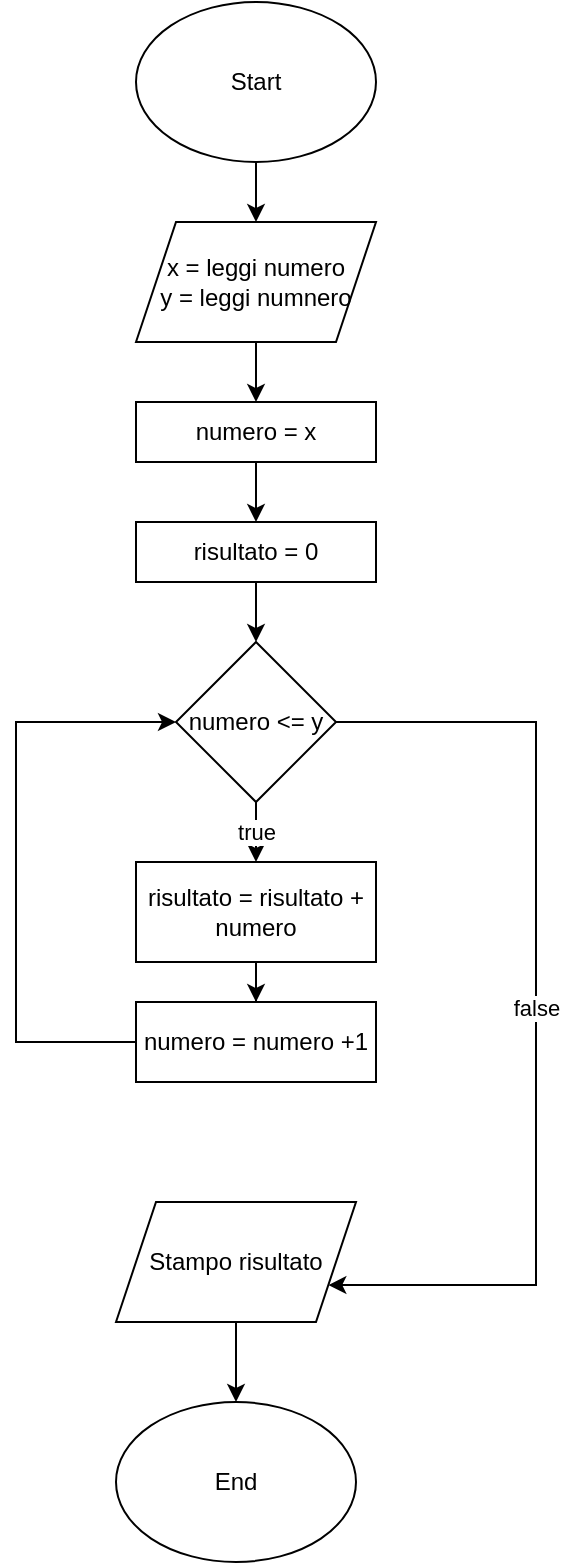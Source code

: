 <mxfile version="16.2.6" type="device"><diagram id="HF1L4q7oCHxGxq_x3gZ0" name="Page-1"><mxGraphModel dx="685" dy="507" grid="1" gridSize="10" guides="1" tooltips="1" connect="1" arrows="1" fold="1" page="1" pageScale="1" pageWidth="827" pageHeight="1169" math="0" shadow="0"><root><mxCell id="0"/><mxCell id="1" parent="0"/><mxCell id="gXVnORemMwZnDYmhejOE-3" value="" style="edgeStyle=orthogonalEdgeStyle;rounded=0;orthogonalLoop=1;jettySize=auto;html=1;" edge="1" parent="1" source="gXVnORemMwZnDYmhejOE-1" target="gXVnORemMwZnDYmhejOE-2"><mxGeometry relative="1" as="geometry"/></mxCell><mxCell id="gXVnORemMwZnDYmhejOE-1" value="Start" style="ellipse;whiteSpace=wrap;html=1;" vertex="1" parent="1"><mxGeometry x="330" y="10" width="120" height="80" as="geometry"/></mxCell><mxCell id="gXVnORemMwZnDYmhejOE-6" value="" style="edgeStyle=orthogonalEdgeStyle;rounded=0;orthogonalLoop=1;jettySize=auto;html=1;" edge="1" parent="1" source="gXVnORemMwZnDYmhejOE-2" target="gXVnORemMwZnDYmhejOE-4"><mxGeometry relative="1" as="geometry"/></mxCell><mxCell id="gXVnORemMwZnDYmhejOE-2" value="x = leggi numero&lt;br&gt;y = leggi numnero" style="shape=parallelogram;perimeter=parallelogramPerimeter;whiteSpace=wrap;html=1;fixedSize=1;" vertex="1" parent="1"><mxGeometry x="330" y="120" width="120" height="60" as="geometry"/></mxCell><mxCell id="gXVnORemMwZnDYmhejOE-8" value="" style="edgeStyle=orthogonalEdgeStyle;rounded=0;orthogonalLoop=1;jettySize=auto;html=1;" edge="1" parent="1" source="gXVnORemMwZnDYmhejOE-4" target="gXVnORemMwZnDYmhejOE-7"><mxGeometry relative="1" as="geometry"/></mxCell><mxCell id="gXVnORemMwZnDYmhejOE-4" value="numero = x" style="rounded=0;whiteSpace=wrap;html=1;" vertex="1" parent="1"><mxGeometry x="330" y="210" width="120" height="30" as="geometry"/></mxCell><mxCell id="gXVnORemMwZnDYmhejOE-10" value="" style="edgeStyle=orthogonalEdgeStyle;rounded=0;orthogonalLoop=1;jettySize=auto;html=1;" edge="1" parent="1" source="gXVnORemMwZnDYmhejOE-7" target="gXVnORemMwZnDYmhejOE-9"><mxGeometry relative="1" as="geometry"/></mxCell><mxCell id="gXVnORemMwZnDYmhejOE-7" value="risultato = 0" style="rounded=0;whiteSpace=wrap;html=1;" vertex="1" parent="1"><mxGeometry x="330" y="270" width="120" height="30" as="geometry"/></mxCell><mxCell id="gXVnORemMwZnDYmhejOE-12" value="true" style="edgeStyle=orthogonalEdgeStyle;rounded=0;orthogonalLoop=1;jettySize=auto;html=1;" edge="1" parent="1" source="gXVnORemMwZnDYmhejOE-9" target="gXVnORemMwZnDYmhejOE-11"><mxGeometry relative="1" as="geometry"/></mxCell><mxCell id="gXVnORemMwZnDYmhejOE-18" value="false" style="edgeStyle=orthogonalEdgeStyle;rounded=0;orthogonalLoop=1;jettySize=auto;html=1;entryX=1;entryY=0.75;entryDx=0;entryDy=0;" edge="1" parent="1" source="gXVnORemMwZnDYmhejOE-9" target="gXVnORemMwZnDYmhejOE-17"><mxGeometry relative="1" as="geometry"><Array as="points"><mxPoint x="530" y="370"/><mxPoint x="530" y="652"/></Array></mxGeometry></mxCell><mxCell id="gXVnORemMwZnDYmhejOE-9" value="numero &amp;lt;= y" style="rhombus;whiteSpace=wrap;html=1;" vertex="1" parent="1"><mxGeometry x="350" y="330" width="80" height="80" as="geometry"/></mxCell><mxCell id="gXVnORemMwZnDYmhejOE-15" value="" style="edgeStyle=orthogonalEdgeStyle;rounded=0;orthogonalLoop=1;jettySize=auto;html=1;" edge="1" parent="1" source="gXVnORemMwZnDYmhejOE-11" target="gXVnORemMwZnDYmhejOE-14"><mxGeometry relative="1" as="geometry"/></mxCell><mxCell id="gXVnORemMwZnDYmhejOE-11" value="risultato = risultato + numero" style="rounded=0;whiteSpace=wrap;html=1;" vertex="1" parent="1"><mxGeometry x="330" y="440" width="120" height="50" as="geometry"/></mxCell><mxCell id="gXVnORemMwZnDYmhejOE-16" style="edgeStyle=orthogonalEdgeStyle;rounded=0;orthogonalLoop=1;jettySize=auto;html=1;entryX=0;entryY=0.5;entryDx=0;entryDy=0;" edge="1" parent="1" source="gXVnORemMwZnDYmhejOE-14" target="gXVnORemMwZnDYmhejOE-9"><mxGeometry relative="1" as="geometry"><Array as="points"><mxPoint x="270" y="530"/><mxPoint x="270" y="370"/></Array></mxGeometry></mxCell><mxCell id="gXVnORemMwZnDYmhejOE-14" value="numero = numero +1" style="rounded=0;whiteSpace=wrap;html=1;" vertex="1" parent="1"><mxGeometry x="330" y="510" width="120" height="40" as="geometry"/></mxCell><mxCell id="gXVnORemMwZnDYmhejOE-20" value="" style="edgeStyle=orthogonalEdgeStyle;rounded=0;orthogonalLoop=1;jettySize=auto;html=1;" edge="1" parent="1" source="gXVnORemMwZnDYmhejOE-17" target="gXVnORemMwZnDYmhejOE-19"><mxGeometry relative="1" as="geometry"/></mxCell><mxCell id="gXVnORemMwZnDYmhejOE-17" value="Stampo risultato" style="shape=parallelogram;perimeter=parallelogramPerimeter;whiteSpace=wrap;html=1;fixedSize=1;" vertex="1" parent="1"><mxGeometry x="320" y="610" width="120" height="60" as="geometry"/></mxCell><mxCell id="gXVnORemMwZnDYmhejOE-19" value="End" style="ellipse;whiteSpace=wrap;html=1;" vertex="1" parent="1"><mxGeometry x="320" y="710" width="120" height="80" as="geometry"/></mxCell></root></mxGraphModel></diagram></mxfile>